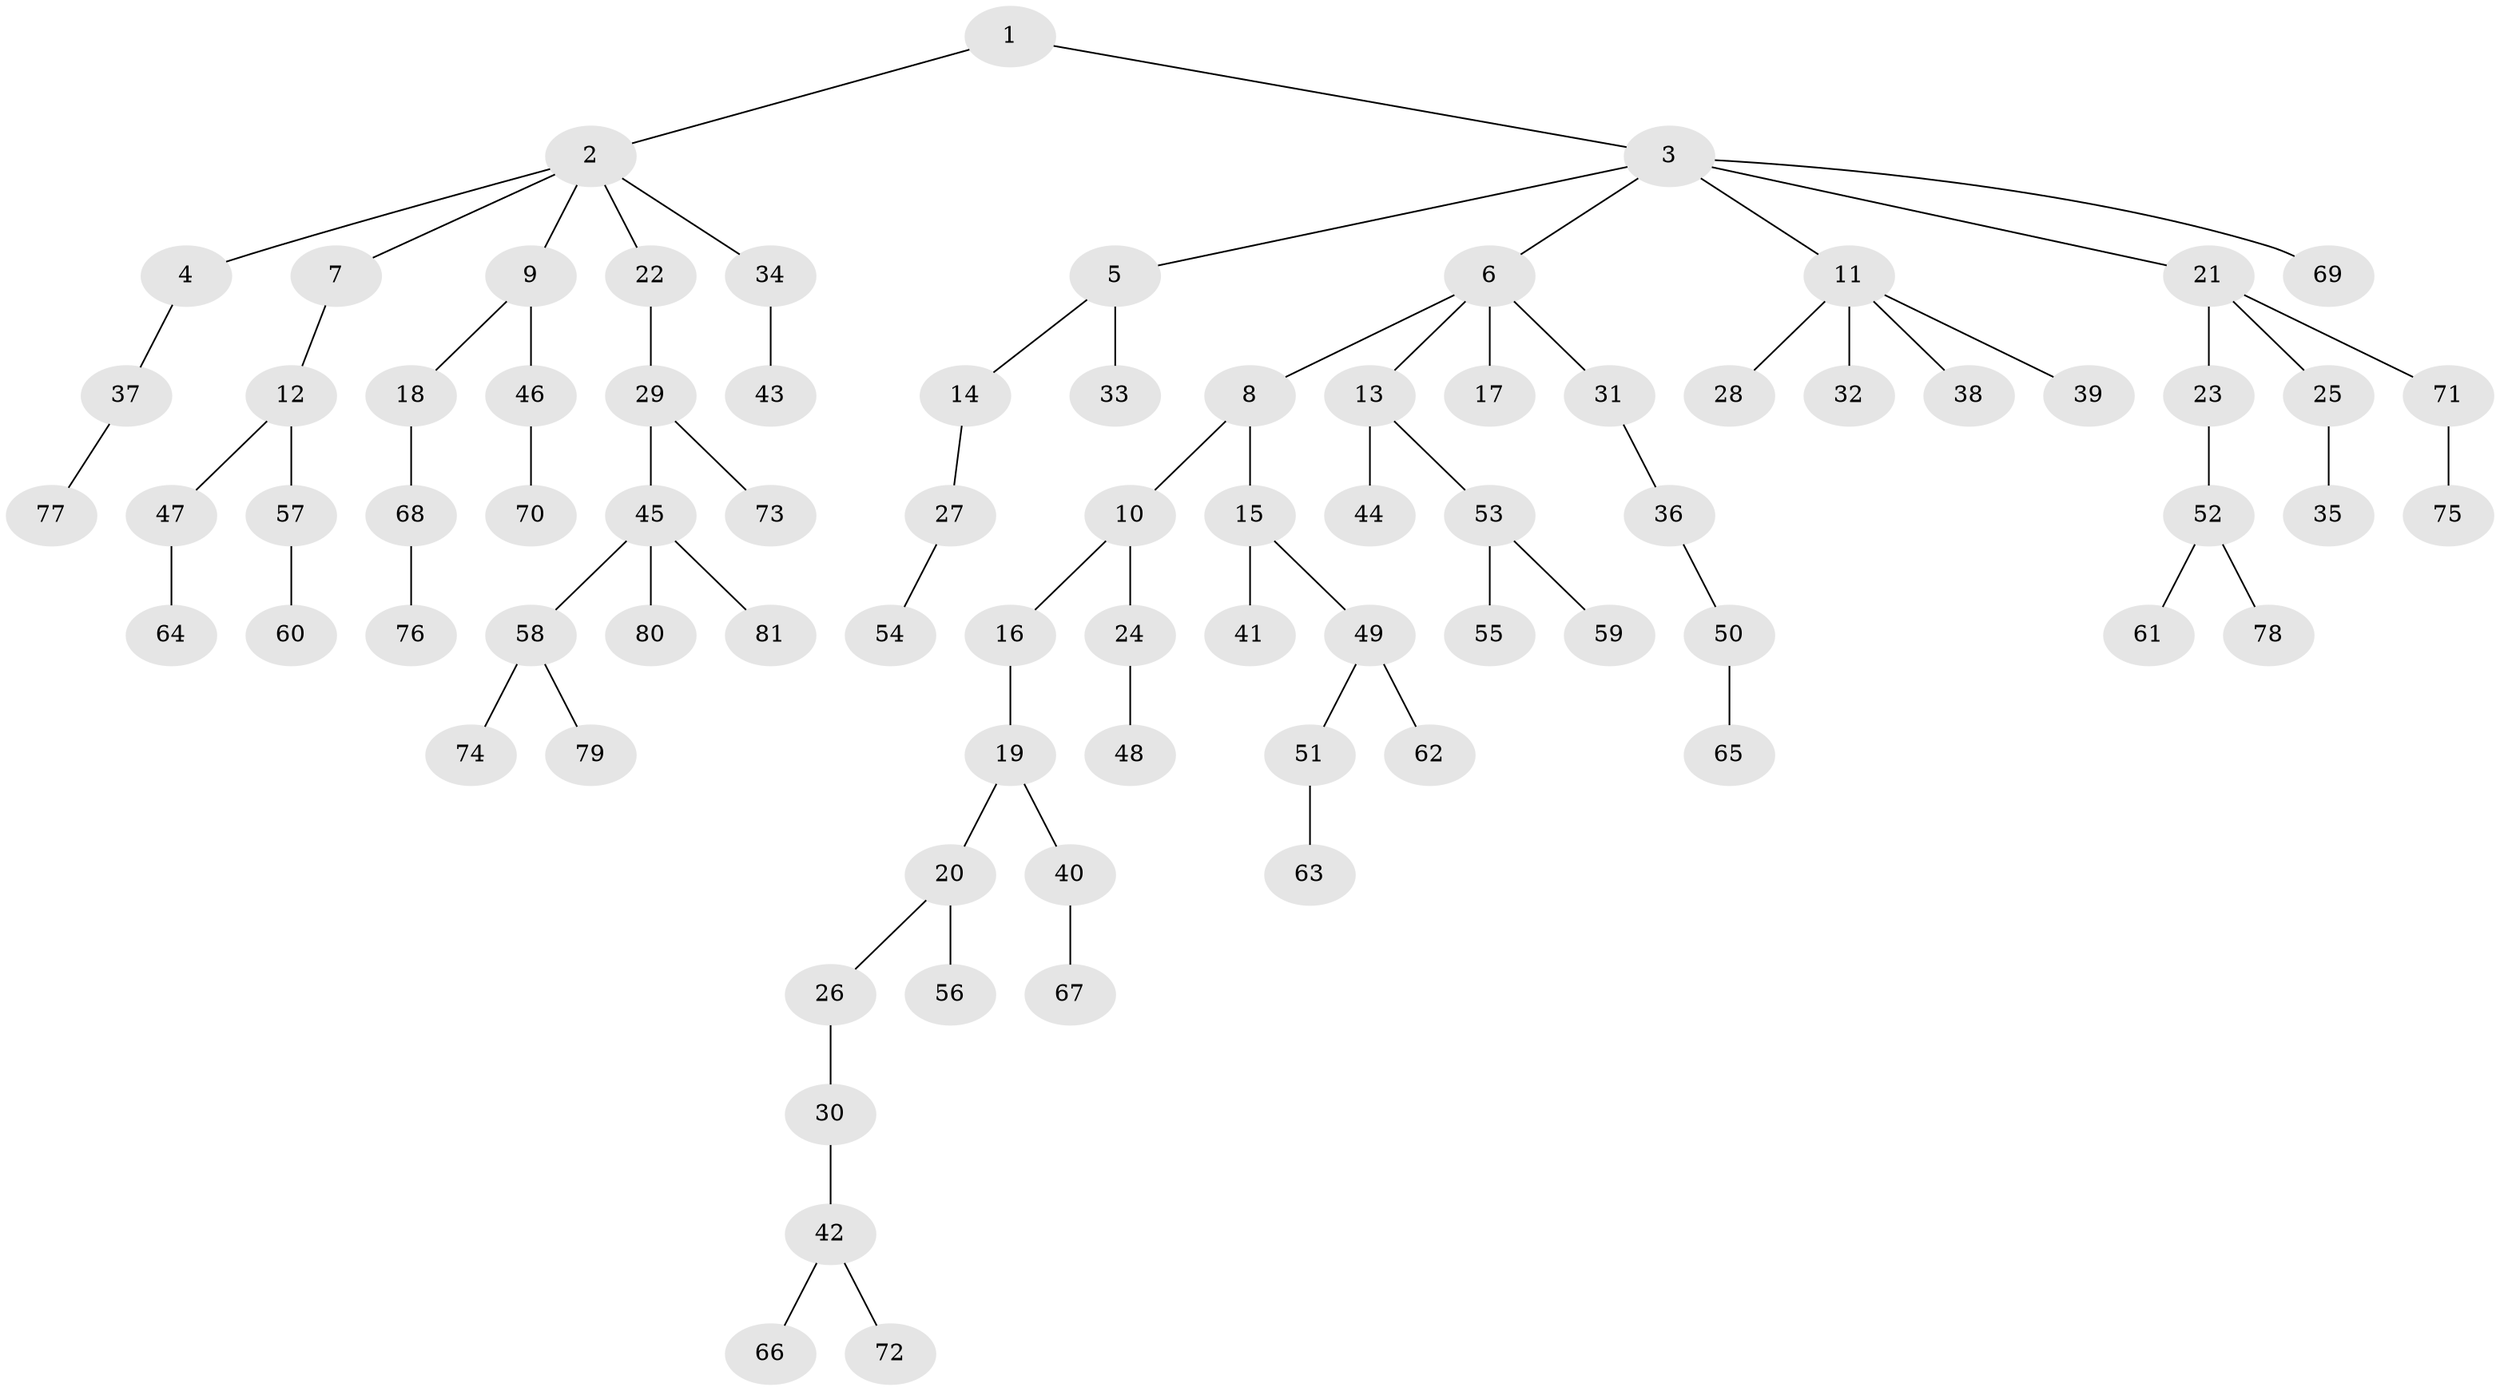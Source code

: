 // coarse degree distribution, {2: 0.40816326530612246, 6: 0.02040816326530612, 5: 0.02040816326530612, 4: 0.04081632653061224, 3: 0.12244897959183673, 1: 0.3877551020408163}
// Generated by graph-tools (version 1.1) at 2025/51/03/04/25 22:51:53]
// undirected, 81 vertices, 80 edges
graph export_dot {
  node [color=gray90,style=filled];
  1;
  2;
  3;
  4;
  5;
  6;
  7;
  8;
  9;
  10;
  11;
  12;
  13;
  14;
  15;
  16;
  17;
  18;
  19;
  20;
  21;
  22;
  23;
  24;
  25;
  26;
  27;
  28;
  29;
  30;
  31;
  32;
  33;
  34;
  35;
  36;
  37;
  38;
  39;
  40;
  41;
  42;
  43;
  44;
  45;
  46;
  47;
  48;
  49;
  50;
  51;
  52;
  53;
  54;
  55;
  56;
  57;
  58;
  59;
  60;
  61;
  62;
  63;
  64;
  65;
  66;
  67;
  68;
  69;
  70;
  71;
  72;
  73;
  74;
  75;
  76;
  77;
  78;
  79;
  80;
  81;
  1 -- 2;
  1 -- 3;
  2 -- 4;
  2 -- 7;
  2 -- 9;
  2 -- 22;
  2 -- 34;
  3 -- 5;
  3 -- 6;
  3 -- 11;
  3 -- 21;
  3 -- 69;
  4 -- 37;
  5 -- 14;
  5 -- 33;
  6 -- 8;
  6 -- 13;
  6 -- 17;
  6 -- 31;
  7 -- 12;
  8 -- 10;
  8 -- 15;
  9 -- 18;
  9 -- 46;
  10 -- 16;
  10 -- 24;
  11 -- 28;
  11 -- 32;
  11 -- 38;
  11 -- 39;
  12 -- 47;
  12 -- 57;
  13 -- 44;
  13 -- 53;
  14 -- 27;
  15 -- 41;
  15 -- 49;
  16 -- 19;
  18 -- 68;
  19 -- 20;
  19 -- 40;
  20 -- 26;
  20 -- 56;
  21 -- 23;
  21 -- 25;
  21 -- 71;
  22 -- 29;
  23 -- 52;
  24 -- 48;
  25 -- 35;
  26 -- 30;
  27 -- 54;
  29 -- 45;
  29 -- 73;
  30 -- 42;
  31 -- 36;
  34 -- 43;
  36 -- 50;
  37 -- 77;
  40 -- 67;
  42 -- 66;
  42 -- 72;
  45 -- 58;
  45 -- 80;
  45 -- 81;
  46 -- 70;
  47 -- 64;
  49 -- 51;
  49 -- 62;
  50 -- 65;
  51 -- 63;
  52 -- 61;
  52 -- 78;
  53 -- 55;
  53 -- 59;
  57 -- 60;
  58 -- 74;
  58 -- 79;
  68 -- 76;
  71 -- 75;
}
